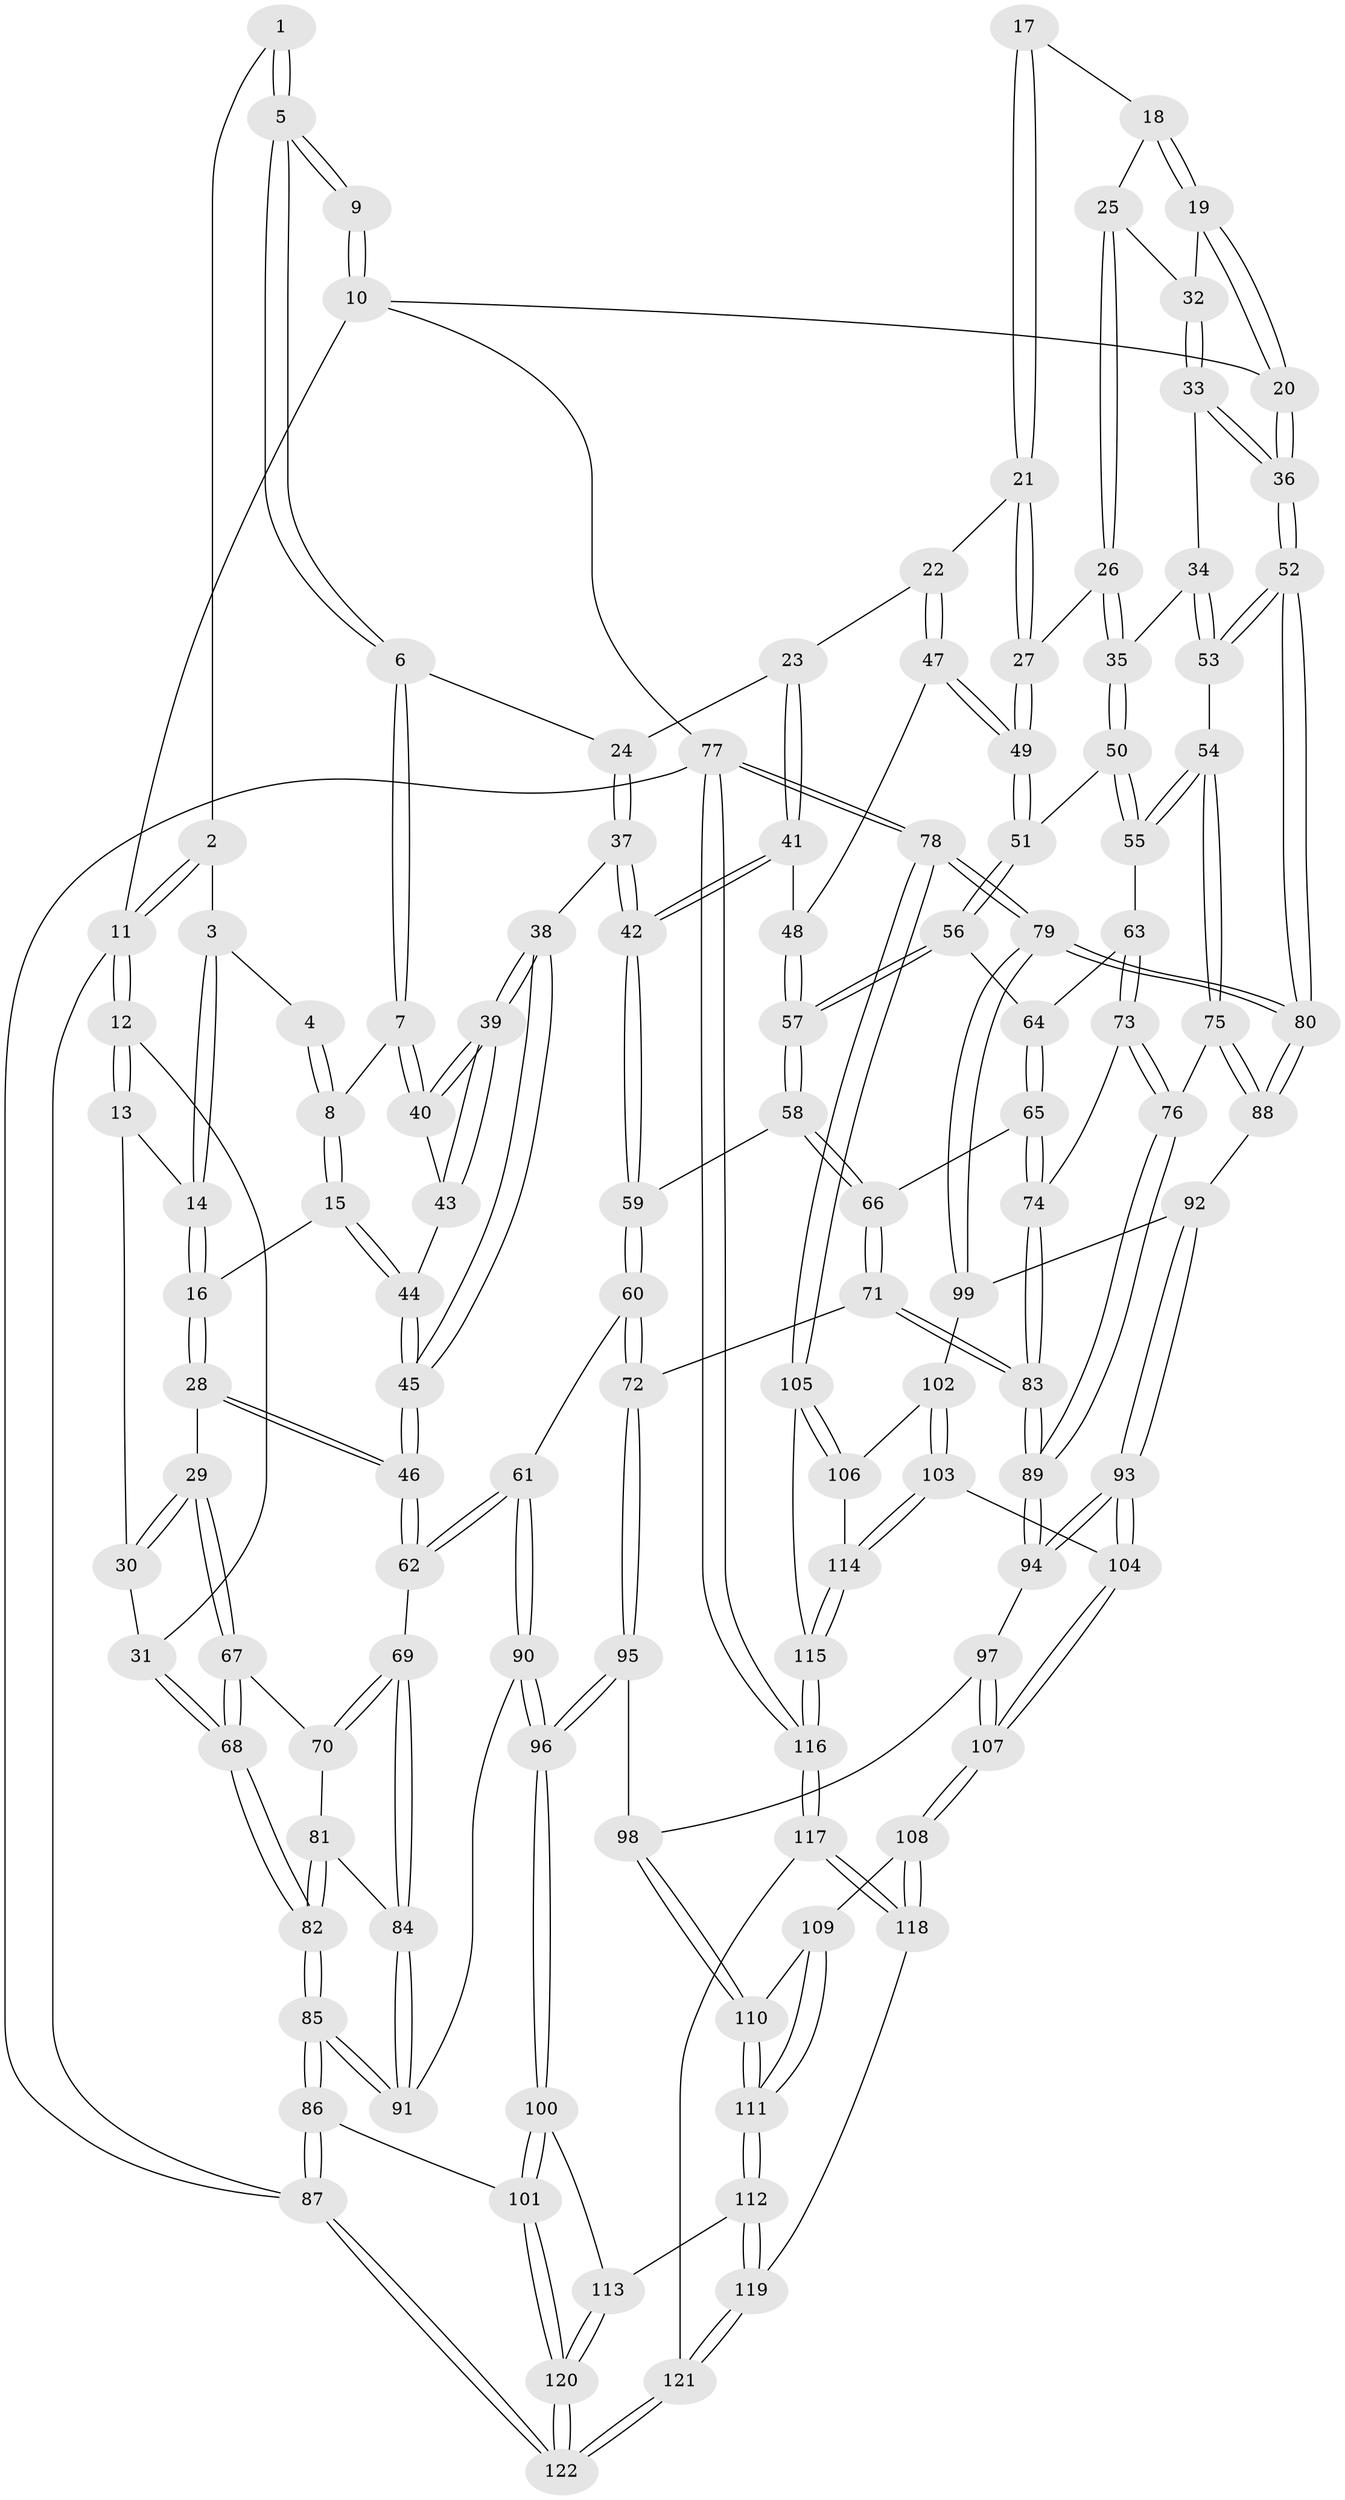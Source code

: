 // Generated by graph-tools (version 1.1) at 2025/11/02/27/25 16:11:55]
// undirected, 122 vertices, 302 edges
graph export_dot {
graph [start="1"]
  node [color=gray90,style=filled];
  1 [pos="+0.43357802285536673+0"];
  2 [pos="+0.2704702920777856+0"];
  3 [pos="+0.18023315019262118+0.06948629055159766"];
  4 [pos="+0.2999266638325243+0.05005346779370935"];
  5 [pos="+0.5359436195630611+0"];
  6 [pos="+0.4886254680928032+0.07433351360873228"];
  7 [pos="+0.4079433752519508+0.1625594432949847"];
  8 [pos="+0.24861276561622947+0.17326465544561245"];
  9 [pos="+0.5595273609747247+0"];
  10 [pos="+1+0"];
  11 [pos="+0+0"];
  12 [pos="+0+0"];
  13 [pos="+0.13911774607653377+0.10296751035906151"];
  14 [pos="+0.16786599421669102+0.10684385667199989"];
  15 [pos="+0.23115940720729625+0.18173656108058783"];
  16 [pos="+0.22763990045086888+0.18182882918653293"];
  17 [pos="+0.6406083903625885+0"];
  18 [pos="+0.7964725779973671+0.10940444155996455"];
  19 [pos="+1+0.008173236043614883"];
  20 [pos="+1+0"];
  21 [pos="+0.6973497859963771+0.22171101013838457"];
  22 [pos="+0.6839972119403798+0.2271975948201129"];
  23 [pos="+0.6013738534532048+0.2122487248725136"];
  24 [pos="+0.5284899530883821+0.14716466243350523"];
  25 [pos="+0.7931094254141392+0.15774947472166176"];
  26 [pos="+0.782433654825636+0.23467248295026533"];
  27 [pos="+0.7677612570961194+0.23575927459179877"];
  28 [pos="+0.10929756848264488+0.3259811413915107"];
  29 [pos="+0.07386827863449771+0.3366642143002559"];
  30 [pos="+0.07093402802208003+0.1605414152444024"];
  31 [pos="+0+0"];
  32 [pos="+0.9369603543809933+0.13708984032983354"];
  33 [pos="+0.8596962045616688+0.25040410895175413"];
  34 [pos="+0.8564156782425724+0.25241678502817383"];
  35 [pos="+0.8174986159089132+0.2558517895709126"];
  36 [pos="+1+0.27126097756945816"];
  37 [pos="+0.5047479993024816+0.33328590396108"];
  38 [pos="+0.4730497214277742+0.31617035281112543"];
  39 [pos="+0.4662760384467567+0.3091141807964515"];
  40 [pos="+0.40851418009425916+0.20558591352793654"];
  41 [pos="+0.5501854995223459+0.32575168344842875"];
  42 [pos="+0.5093468662059383+0.3385565477002383"];
  43 [pos="+0.33966251051769564+0.29986569747794833"];
  44 [pos="+0.32548078113335277+0.31014221592908686"];
  45 [pos="+0.31341289656271015+0.38167286347705554"];
  46 [pos="+0.3016268595528861+0.40901823170324075"];
  47 [pos="+0.6459401954410713+0.3066592198716329"];
  48 [pos="+0.606774170123198+0.33254446008262223"];
  49 [pos="+0.7053092972693794+0.3568246529980605"];
  50 [pos="+0.8107670078865312+0.3542100969907221"];
  51 [pos="+0.7088363128040631+0.3805619025789419"];
  52 [pos="+1+0.43428913555051063"];
  53 [pos="+1+0.44414933814717056"];
  54 [pos="+1+0.4462481662655475"];
  55 [pos="+0.8407191540131836+0.42795273730871364"];
  56 [pos="+0.7066443620302474+0.38548850234583254"];
  57 [pos="+0.657258217024185+0.42384821249136817"];
  58 [pos="+0.6572479855457092+0.4238772055206872"];
  59 [pos="+0.49947979502592893+0.4143011094416652"];
  60 [pos="+0.45156958723219365+0.5172968906692326"];
  61 [pos="+0.45038525821577563+0.5170069529618844"];
  62 [pos="+0.3278838623837162+0.4782467121864073"];
  63 [pos="+0.8387912417892216+0.42959943900601355"];
  64 [pos="+0.774777043066732+0.4437332976925575"];
  65 [pos="+0.7197014604008619+0.4982918704581923"];
  66 [pos="+0.66288712719712+0.4829876473204031"];
  67 [pos="+0.0406932542424451+0.35549082349083977"];
  68 [pos="+0+0.410250759666419"];
  69 [pos="+0.2759187935707528+0.5227688128021257"];
  70 [pos="+0.12605491105827996+0.43946577672866327"];
  71 [pos="+0.5922834515758729+0.5521744991536961"];
  72 [pos="+0.4779616362272211+0.5523390833518234"];
  73 [pos="+0.8052242835730757+0.5582038962274427"];
  74 [pos="+0.7345415828198002+0.5186603186440512"];
  75 [pos="+0.8868309875797715+0.5823591053730407"];
  76 [pos="+0.8164331741679408+0.5808889440426187"];
  77 [pos="+1+1"];
  78 [pos="+1+0.8943104346825778"];
  79 [pos="+1+0.7177455420974664"];
  80 [pos="+1+0.5328231021347233"];
  81 [pos="+0.1724935094673262+0.5312640522150072"];
  82 [pos="+0+0.6451828731739135"];
  83 [pos="+0.6815110301273529+0.6442696118361306"];
  84 [pos="+0.2650865640942898+0.5362975370895048"];
  85 [pos="+0+0.7090974009329359"];
  86 [pos="+0+0.8193524083678646"];
  87 [pos="+0+1"];
  88 [pos="+0.9119920783019828+0.6325364999420031"];
  89 [pos="+0.7245512754138108+0.7198532250407812"];
  90 [pos="+0.24935282445201212+0.7164441746090798"];
  91 [pos="+0.22318120663897267+0.6958521651989423"];
  92 [pos="+0.9211709997427037+0.6912828420381159"];
  93 [pos="+0.7287921673198946+0.760644254537929"];
  94 [pos="+0.724989595349549+0.7546101024515923"];
  95 [pos="+0.46265862324289225+0.7255488289279579"];
  96 [pos="+0.33560447955584993+0.7962070151296793"];
  97 [pos="+0.4938708756517134+0.7328175141803489"];
  98 [pos="+0.46824450453021793+0.7284114732679088"];
  99 [pos="+1+0.7386078289898951"];
  100 [pos="+0.33346208057425225+0.8091859081993895"];
  101 [pos="+0.23416470390701116+0.9306438226738054"];
  102 [pos="+0.9402218701511444+0.8072942249265861"];
  103 [pos="+0.7414708789697616+0.7889309531540536"];
  104 [pos="+0.7318938385505935+0.7761823334631465"];
  105 [pos="+0.9502899542386296+0.9229182301820326"];
  106 [pos="+0.9365716206505145+0.8719901693241336"];
  107 [pos="+0.6111233235099444+0.8924606214925102"];
  108 [pos="+0.6064117576103293+0.8983521990587662"];
  109 [pos="+0.5582008514419072+0.8949820044649269"];
  110 [pos="+0.5019777714673317+0.8106461948767544"];
  111 [pos="+0.48395223741251636+0.9407949470341513"];
  112 [pos="+0.46007276997807356+0.9625554438466996"];
  113 [pos="+0.4175708582715353+0.920571153548337"];
  114 [pos="+0.7573756827768254+0.8274625457976816"];
  115 [pos="+0.8172742566072743+1"];
  116 [pos="+0.7822953558414715+1"];
  117 [pos="+0.7607015621284375+1"];
  118 [pos="+0.6150613823478277+0.9509926837251808"];
  119 [pos="+0.4667077182190658+0.9985778018122076"];
  120 [pos="+0.25487519235970363+1"];
  121 [pos="+0.4624440734573836+1"];
  122 [pos="+0.26807689225034564+1"];
  1 -- 2;
  1 -- 5;
  1 -- 5;
  2 -- 3;
  2 -- 11;
  2 -- 11;
  3 -- 4;
  3 -- 14;
  3 -- 14;
  4 -- 8;
  4 -- 8;
  5 -- 6;
  5 -- 6;
  5 -- 9;
  5 -- 9;
  6 -- 7;
  6 -- 7;
  6 -- 24;
  7 -- 8;
  7 -- 40;
  7 -- 40;
  8 -- 15;
  8 -- 15;
  9 -- 10;
  9 -- 10;
  10 -- 11;
  10 -- 20;
  10 -- 77;
  11 -- 12;
  11 -- 12;
  11 -- 87;
  12 -- 13;
  12 -- 13;
  12 -- 31;
  13 -- 14;
  13 -- 30;
  14 -- 16;
  14 -- 16;
  15 -- 16;
  15 -- 44;
  15 -- 44;
  16 -- 28;
  16 -- 28;
  17 -- 18;
  17 -- 21;
  17 -- 21;
  18 -- 19;
  18 -- 19;
  18 -- 25;
  19 -- 20;
  19 -- 20;
  19 -- 32;
  20 -- 36;
  20 -- 36;
  21 -- 22;
  21 -- 27;
  21 -- 27;
  22 -- 23;
  22 -- 47;
  22 -- 47;
  23 -- 24;
  23 -- 41;
  23 -- 41;
  24 -- 37;
  24 -- 37;
  25 -- 26;
  25 -- 26;
  25 -- 32;
  26 -- 27;
  26 -- 35;
  26 -- 35;
  27 -- 49;
  27 -- 49;
  28 -- 29;
  28 -- 46;
  28 -- 46;
  29 -- 30;
  29 -- 30;
  29 -- 67;
  29 -- 67;
  30 -- 31;
  31 -- 68;
  31 -- 68;
  32 -- 33;
  32 -- 33;
  33 -- 34;
  33 -- 36;
  33 -- 36;
  34 -- 35;
  34 -- 53;
  34 -- 53;
  35 -- 50;
  35 -- 50;
  36 -- 52;
  36 -- 52;
  37 -- 38;
  37 -- 42;
  37 -- 42;
  38 -- 39;
  38 -- 39;
  38 -- 45;
  38 -- 45;
  39 -- 40;
  39 -- 40;
  39 -- 43;
  39 -- 43;
  40 -- 43;
  41 -- 42;
  41 -- 42;
  41 -- 48;
  42 -- 59;
  42 -- 59;
  43 -- 44;
  44 -- 45;
  44 -- 45;
  45 -- 46;
  45 -- 46;
  46 -- 62;
  46 -- 62;
  47 -- 48;
  47 -- 49;
  47 -- 49;
  48 -- 57;
  48 -- 57;
  49 -- 51;
  49 -- 51;
  50 -- 51;
  50 -- 55;
  50 -- 55;
  51 -- 56;
  51 -- 56;
  52 -- 53;
  52 -- 53;
  52 -- 80;
  52 -- 80;
  53 -- 54;
  54 -- 55;
  54 -- 55;
  54 -- 75;
  54 -- 75;
  55 -- 63;
  56 -- 57;
  56 -- 57;
  56 -- 64;
  57 -- 58;
  57 -- 58;
  58 -- 59;
  58 -- 66;
  58 -- 66;
  59 -- 60;
  59 -- 60;
  60 -- 61;
  60 -- 72;
  60 -- 72;
  61 -- 62;
  61 -- 62;
  61 -- 90;
  61 -- 90;
  62 -- 69;
  63 -- 64;
  63 -- 73;
  63 -- 73;
  64 -- 65;
  64 -- 65;
  65 -- 66;
  65 -- 74;
  65 -- 74;
  66 -- 71;
  66 -- 71;
  67 -- 68;
  67 -- 68;
  67 -- 70;
  68 -- 82;
  68 -- 82;
  69 -- 70;
  69 -- 70;
  69 -- 84;
  69 -- 84;
  70 -- 81;
  71 -- 72;
  71 -- 83;
  71 -- 83;
  72 -- 95;
  72 -- 95;
  73 -- 74;
  73 -- 76;
  73 -- 76;
  74 -- 83;
  74 -- 83;
  75 -- 76;
  75 -- 88;
  75 -- 88;
  76 -- 89;
  76 -- 89;
  77 -- 78;
  77 -- 78;
  77 -- 116;
  77 -- 116;
  77 -- 87;
  78 -- 79;
  78 -- 79;
  78 -- 105;
  78 -- 105;
  79 -- 80;
  79 -- 80;
  79 -- 99;
  79 -- 99;
  80 -- 88;
  80 -- 88;
  81 -- 82;
  81 -- 82;
  81 -- 84;
  82 -- 85;
  82 -- 85;
  83 -- 89;
  83 -- 89;
  84 -- 91;
  84 -- 91;
  85 -- 86;
  85 -- 86;
  85 -- 91;
  85 -- 91;
  86 -- 87;
  86 -- 87;
  86 -- 101;
  87 -- 122;
  87 -- 122;
  88 -- 92;
  89 -- 94;
  89 -- 94;
  90 -- 91;
  90 -- 96;
  90 -- 96;
  92 -- 93;
  92 -- 93;
  92 -- 99;
  93 -- 94;
  93 -- 94;
  93 -- 104;
  93 -- 104;
  94 -- 97;
  95 -- 96;
  95 -- 96;
  95 -- 98;
  96 -- 100;
  96 -- 100;
  97 -- 98;
  97 -- 107;
  97 -- 107;
  98 -- 110;
  98 -- 110;
  99 -- 102;
  100 -- 101;
  100 -- 101;
  100 -- 113;
  101 -- 120;
  101 -- 120;
  102 -- 103;
  102 -- 103;
  102 -- 106;
  103 -- 104;
  103 -- 114;
  103 -- 114;
  104 -- 107;
  104 -- 107;
  105 -- 106;
  105 -- 106;
  105 -- 115;
  106 -- 114;
  107 -- 108;
  107 -- 108;
  108 -- 109;
  108 -- 118;
  108 -- 118;
  109 -- 110;
  109 -- 111;
  109 -- 111;
  110 -- 111;
  110 -- 111;
  111 -- 112;
  111 -- 112;
  112 -- 113;
  112 -- 119;
  112 -- 119;
  113 -- 120;
  113 -- 120;
  114 -- 115;
  114 -- 115;
  115 -- 116;
  115 -- 116;
  116 -- 117;
  116 -- 117;
  117 -- 118;
  117 -- 118;
  117 -- 121;
  118 -- 119;
  119 -- 121;
  119 -- 121;
  120 -- 122;
  120 -- 122;
  121 -- 122;
  121 -- 122;
}
